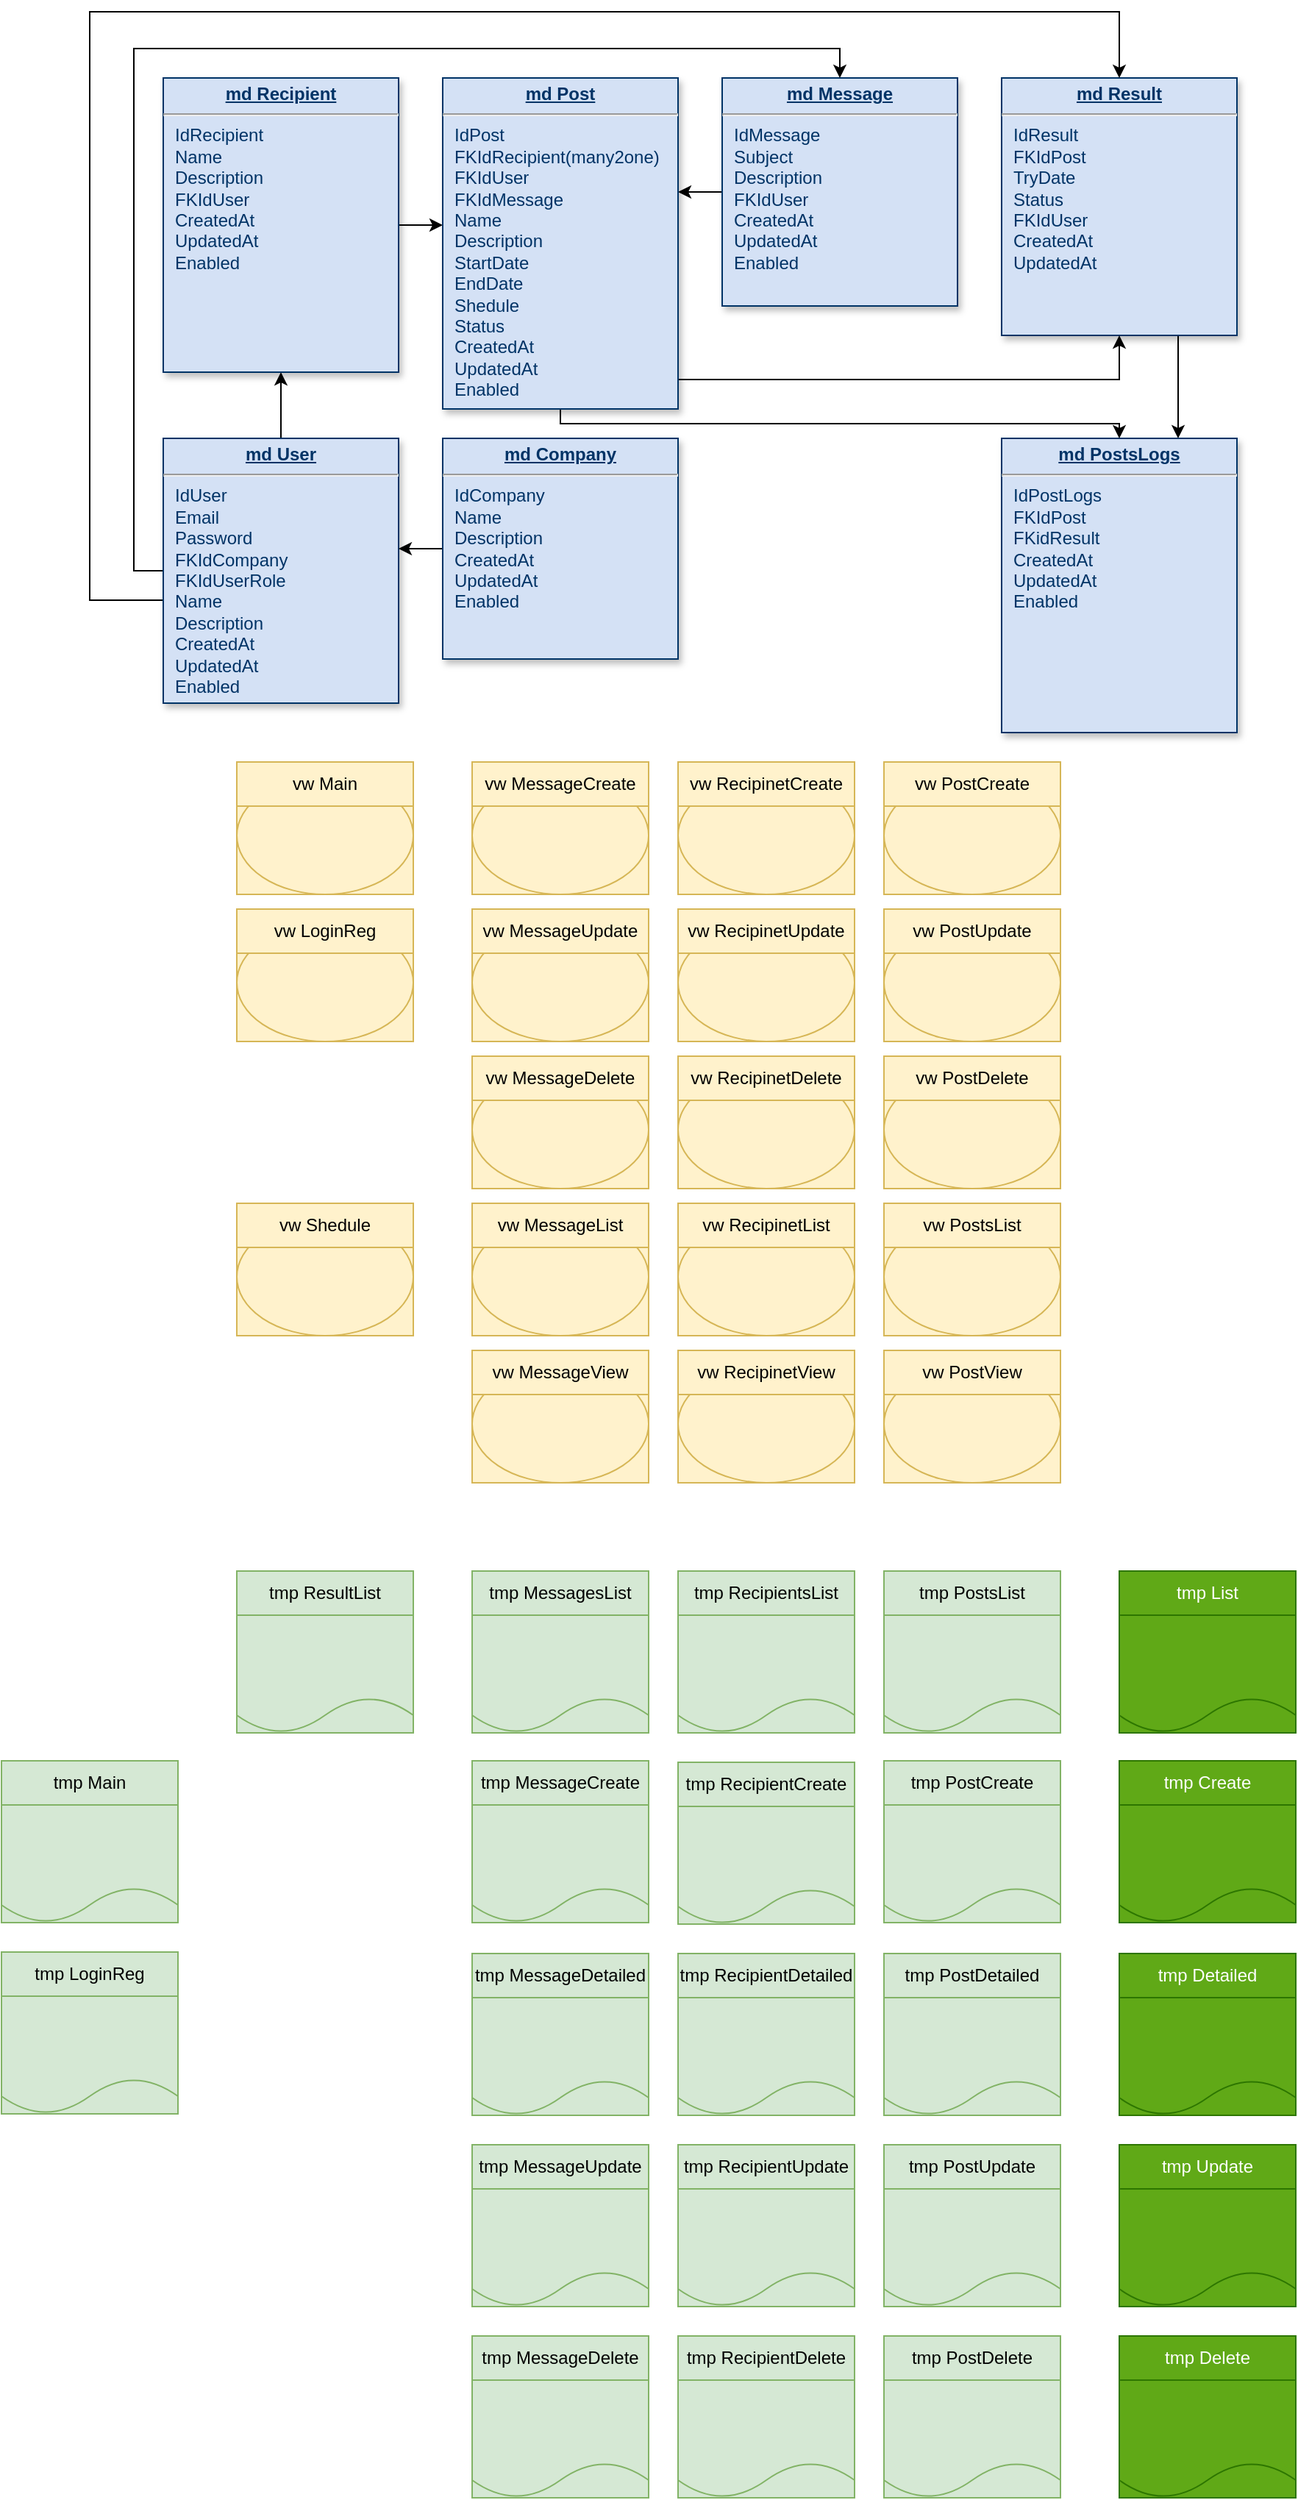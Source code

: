 <mxfile version="24.4.6" type="github">
  <diagram name="Page-1" id="efa7a0a1-bf9b-a30e-e6df-94a7791c09e9">
    <mxGraphModel dx="2260" dy="1925" grid="1" gridSize="10" guides="1" tooltips="1" connect="1" arrows="1" fold="1" page="1" pageScale="1" pageWidth="826" pageHeight="1169" background="none" math="0" shadow="0">
      <root>
        <mxCell id="0" />
        <mxCell id="1" parent="0" />
        <mxCell id="HwYOkK49VQV_nsyIVJac-37" value="" style="edgeStyle=orthogonalEdgeStyle;rounded=0;orthogonalLoop=1;jettySize=auto;html=1;" parent="1" source="20" target="HwYOkK49VQV_nsyIVJac-31" edge="1">
          <mxGeometry relative="1" as="geometry">
            <Array as="points">
              <mxPoint x="380" y="103" />
              <mxPoint x="380" y="103" />
            </Array>
          </mxGeometry>
        </mxCell>
        <mxCell id="20" value="&lt;p style=&quot;margin: 0px; margin-top: 4px; text-align: center; text-decoration: underline;&quot;&gt;&lt;strong&gt;md Message&lt;/strong&gt;&lt;/p&gt;&lt;hr&gt;&lt;p style=&quot;margin: 0px; margin-left: 8px;&quot;&gt;&lt;span style=&quot;background-color: initial;&quot;&gt;IdMessage&lt;/span&gt;&lt;/p&gt;&lt;p style=&quot;margin: 0px; margin-left: 8px;&quot;&gt;&lt;span style=&quot;background-color: initial;&quot;&gt;Subject&lt;/span&gt;&lt;br&gt;&lt;/p&gt;&lt;p style=&quot;margin: 0px; margin-left: 8px;&quot;&gt;Description&lt;/p&gt;&lt;p style=&quot;margin: 0px; margin-left: 8px;&quot;&gt;FKIdUser&lt;br&gt;&lt;/p&gt;&lt;p style=&quot;margin: 0px; margin-left: 8px;&quot;&gt;CreatedAt&lt;/p&gt;&lt;p style=&quot;margin: 0px; margin-left: 8px;&quot;&gt;UpdatedAt&lt;/p&gt;&lt;p style=&quot;margin: 0px; margin-left: 8px;&quot;&gt;Enabled&lt;/p&gt;" style="verticalAlign=top;align=left;overflow=fill;fontSize=12;fontFamily=Helvetica;html=1;strokeColor=#003366;shadow=1;fillColor=#D4E1F5;fontColor=#003366" parent="1" vertex="1">
          <mxGeometry x="400" y="25" width="160" height="155" as="geometry" />
        </mxCell>
        <mxCell id="HwYOkK49VQV_nsyIVJac-42" style="edgeStyle=orthogonalEdgeStyle;rounded=0;orthogonalLoop=1;jettySize=auto;html=1;entryX=0.75;entryY=0;entryDx=0;entryDy=0;" parent="1" source="21" target="tAbogdoDWOYnwLUMiY5Q-147" edge="1">
          <mxGeometry relative="1" as="geometry">
            <Array as="points">
              <mxPoint x="710" y="220" />
              <mxPoint x="710" y="220" />
            </Array>
          </mxGeometry>
        </mxCell>
        <mxCell id="21" value="&lt;p style=&quot;margin: 0px; margin-top: 4px; text-align: center; text-decoration: underline;&quot;&gt;&lt;strong&gt;md Result&lt;/strong&gt;&lt;/p&gt;&lt;hr&gt;&lt;p style=&quot;margin: 0px; margin-left: 8px;&quot;&gt;IdResult&lt;/p&gt;&lt;p style=&quot;margin: 0px; margin-left: 8px;&quot;&gt;FKIdPost&lt;/p&gt;&lt;p style=&quot;margin: 0px; margin-left: 8px;&quot;&gt;TryDate&lt;/p&gt;&lt;p style=&quot;margin: 0px; margin-left: 8px;&quot;&gt;&lt;span style=&quot;background-color: initial;&quot;&gt;Status&lt;/span&gt;&lt;/p&gt;&lt;p style=&quot;margin: 0px; margin-left: 8px;&quot;&gt;&lt;span style=&quot;background-color: initial;&quot;&gt;FKIdUser&lt;/span&gt;&lt;br&gt;&lt;/p&gt;&lt;p style=&quot;margin: 0px; margin-left: 8px;&quot;&gt;CreatedAt&lt;/p&gt;&lt;p style=&quot;margin: 0px; margin-left: 8px;&quot;&gt;UpdatedAt&lt;/p&gt;" style="verticalAlign=top;align=left;overflow=fill;fontSize=12;fontFamily=Helvetica;html=1;strokeColor=#003366;shadow=1;fillColor=#D4E1F5;fontColor=#003366" parent="1" vertex="1">
          <mxGeometry x="590" y="25" width="160" height="175" as="geometry" />
        </mxCell>
        <mxCell id="HwYOkK49VQV_nsyIVJac-35" value="" style="edgeStyle=orthogonalEdgeStyle;rounded=0;orthogonalLoop=1;jettySize=auto;html=1;" parent="1" source="24" target="29" edge="1">
          <mxGeometry relative="1" as="geometry" />
        </mxCell>
        <mxCell id="HwYOkK49VQV_nsyIVJac-43" style="edgeStyle=orthogonalEdgeStyle;rounded=0;orthogonalLoop=1;jettySize=auto;html=1;entryX=0.5;entryY=0;entryDx=0;entryDy=0;" parent="1" source="24" target="20" edge="1">
          <mxGeometry relative="1" as="geometry">
            <Array as="points">
              <mxPoint y="360" />
              <mxPoint y="5" />
              <mxPoint x="480" y="5" />
            </Array>
          </mxGeometry>
        </mxCell>
        <mxCell id="HwYOkK49VQV_nsyIVJac-44" style="edgeStyle=orthogonalEdgeStyle;rounded=0;orthogonalLoop=1;jettySize=auto;html=1;exitX=0;exitY=0.5;exitDx=0;exitDy=0;entryX=0.5;entryY=0;entryDx=0;entryDy=0;" parent="1" source="24" target="21" edge="1">
          <mxGeometry relative="1" as="geometry">
            <Array as="points">
              <mxPoint x="20" y="380" />
              <mxPoint x="-30" y="380" />
              <mxPoint x="-30" y="-20" />
              <mxPoint x="670" y="-20" />
            </Array>
          </mxGeometry>
        </mxCell>
        <mxCell id="24" value="&lt;p style=&quot;margin: 0px; margin-top: 4px; text-align: center; text-decoration: underline;&quot;&gt;&lt;strong&gt;md User&lt;/strong&gt;&lt;/p&gt;&lt;hr&gt;&lt;p style=&quot;margin: 0px; margin-left: 8px;&quot;&gt;IdUser&lt;/p&gt;&lt;p style=&quot;margin: 0px; margin-left: 8px;&quot;&gt;Email&lt;/p&gt;&lt;p style=&quot;margin: 0px; margin-left: 8px;&quot;&gt;&lt;span style=&quot;background-color: initial;&quot;&gt;Password&lt;/span&gt;&lt;br&gt;&lt;/p&gt;&lt;p style=&quot;margin: 0px; margin-left: 8px;&quot;&gt;FKIdCompany&lt;/p&gt;&lt;p style=&quot;margin: 0px; margin-left: 8px;&quot;&gt;FKIdUserRole&lt;/p&gt;&lt;p style=&quot;margin: 0px; margin-left: 8px;&quot;&gt;Name&lt;/p&gt;&lt;p style=&quot;margin: 0px; margin-left: 8px;&quot;&gt;Description&lt;/p&gt;&lt;p style=&quot;margin: 0px; margin-left: 8px;&quot;&gt;CreatedAt&lt;/p&gt;&lt;p style=&quot;margin: 0px; margin-left: 8px;&quot;&gt;UpdatedAt&lt;/p&gt;&lt;p style=&quot;margin: 0px; margin-left: 8px;&quot;&gt;Enabled&lt;/p&gt;" style="verticalAlign=top;align=left;overflow=fill;fontSize=12;fontFamily=Helvetica;html=1;strokeColor=#003366;shadow=1;fillColor=#D4E1F5;fontColor=#003366" parent="1" vertex="1">
          <mxGeometry x="20" y="270" width="160" height="180" as="geometry" />
        </mxCell>
        <mxCell id="HwYOkK49VQV_nsyIVJac-36" value="" style="edgeStyle=orthogonalEdgeStyle;rounded=0;orthogonalLoop=1;jettySize=auto;html=1;" parent="1" source="29" target="HwYOkK49VQV_nsyIVJac-31" edge="1">
          <mxGeometry relative="1" as="geometry">
            <Array as="points">
              <mxPoint x="210" y="125" />
              <mxPoint x="210" y="125" />
            </Array>
          </mxGeometry>
        </mxCell>
        <mxCell id="29" value="&lt;p style=&quot;margin: 0px; margin-top: 4px; text-align: center; text-decoration: underline;&quot;&gt;&lt;b&gt;md Recipient&lt;/b&gt;&lt;/p&gt;&lt;hr&gt;&lt;p style=&quot;margin: 0px; margin-left: 8px;&quot;&gt;IdRecipient&lt;/p&gt;&lt;p style=&quot;margin: 0px; margin-left: 8px;&quot;&gt;&lt;span style=&quot;background-color: initial;&quot;&gt;Name&lt;/span&gt;&lt;br&gt;&lt;/p&gt;&lt;p style=&quot;margin: 0px; margin-left: 8px;&quot;&gt;Description&lt;/p&gt;&lt;p style=&quot;margin: 0px; margin-left: 8px;&quot;&gt;FKIdUser&lt;span style=&quot;background-color: initial;&quot;&gt;&lt;br&gt;&lt;/span&gt;&lt;/p&gt;&lt;p style=&quot;margin: 0px; margin-left: 8px;&quot;&gt;&lt;span style=&quot;background-color: initial;&quot;&gt;CreatedAt&lt;/span&gt;&lt;br&gt;&lt;/p&gt;&lt;p style=&quot;margin: 0px; margin-left: 8px;&quot;&gt;UpdatedAt&lt;/p&gt;&lt;p style=&quot;margin: 0px; margin-left: 8px;&quot;&gt;Enabled&lt;br&gt;&lt;br&gt;&lt;/p&gt;" style="verticalAlign=top;align=left;overflow=fill;fontSize=12;fontFamily=Helvetica;html=1;strokeColor=#003366;shadow=1;fillColor=#D4E1F5;fontColor=#003366" parent="1" vertex="1">
          <mxGeometry x="20.0" y="25.0" width="160" height="200" as="geometry" />
        </mxCell>
        <mxCell id="tAbogdoDWOYnwLUMiY5Q-117" value="" style="group;fillColor=#d5e8d4;strokeColor=#82b366;" parent="1" vertex="1" connectable="0">
          <mxGeometry x="-90" y="1169" width="120" height="110" as="geometry" />
        </mxCell>
        <mxCell id="tAbogdoDWOYnwLUMiY5Q-115" value="" style="shape=document;whiteSpace=wrap;html=1;boundedLbl=1;fillColor=#d5e8d4;strokeColor=#82b366;" parent="tAbogdoDWOYnwLUMiY5Q-117" vertex="1">
          <mxGeometry y="30" width="120" height="80" as="geometry" />
        </mxCell>
        <mxCell id="tAbogdoDWOYnwLUMiY5Q-116" value="tmp Main" style="rounded=0;whiteSpace=wrap;html=1;fillColor=#d5e8d4;strokeColor=#82b366;" parent="tAbogdoDWOYnwLUMiY5Q-117" vertex="1">
          <mxGeometry width="120" height="30" as="geometry" />
        </mxCell>
        <mxCell id="tAbogdoDWOYnwLUMiY5Q-118" value="" style="group;fillColor=#d5e8d4;strokeColor=#82b366;" parent="1" vertex="1" connectable="0">
          <mxGeometry x="230" y="1169" width="120" height="110" as="geometry" />
        </mxCell>
        <mxCell id="tAbogdoDWOYnwLUMiY5Q-119" value="" style="shape=document;whiteSpace=wrap;html=1;boundedLbl=1;fillColor=#d5e8d4;strokeColor=#82b366;" parent="tAbogdoDWOYnwLUMiY5Q-118" vertex="1">
          <mxGeometry y="30" width="120" height="80" as="geometry" />
        </mxCell>
        <mxCell id="tAbogdoDWOYnwLUMiY5Q-120" value="tmp MessageCreate" style="rounded=0;whiteSpace=wrap;html=1;fillColor=#d5e8d4;strokeColor=#82b366;" parent="tAbogdoDWOYnwLUMiY5Q-118" vertex="1">
          <mxGeometry width="120" height="30" as="geometry" />
        </mxCell>
        <mxCell id="tAbogdoDWOYnwLUMiY5Q-121" value="" style="group;fillColor=#d5e8d4;strokeColor=#82b366;" parent="1" vertex="1" connectable="0">
          <mxGeometry x="370" y="1170" width="120" height="110" as="geometry" />
        </mxCell>
        <mxCell id="tAbogdoDWOYnwLUMiY5Q-122" value="" style="shape=document;whiteSpace=wrap;html=1;boundedLbl=1;fillColor=#d5e8d4;strokeColor=#82b366;" parent="tAbogdoDWOYnwLUMiY5Q-121" vertex="1">
          <mxGeometry y="30" width="120" height="80" as="geometry" />
        </mxCell>
        <mxCell id="tAbogdoDWOYnwLUMiY5Q-123" value="tmp RecipientCreate" style="rounded=0;whiteSpace=wrap;html=1;fillColor=#d5e8d4;strokeColor=#82b366;" parent="tAbogdoDWOYnwLUMiY5Q-121" vertex="1">
          <mxGeometry width="120" height="30" as="geometry" />
        </mxCell>
        <mxCell id="tAbogdoDWOYnwLUMiY5Q-124" value="" style="group;fillColor=#d5e8d4;strokeColor=#82b366;" parent="1" vertex="1" connectable="0">
          <mxGeometry x="510" y="1040" width="120" height="110" as="geometry" />
        </mxCell>
        <mxCell id="tAbogdoDWOYnwLUMiY5Q-125" value="" style="shape=document;whiteSpace=wrap;html=1;boundedLbl=1;fillColor=#d5e8d4;strokeColor=#82b366;" parent="tAbogdoDWOYnwLUMiY5Q-124" vertex="1">
          <mxGeometry y="30" width="120" height="80" as="geometry" />
        </mxCell>
        <mxCell id="tAbogdoDWOYnwLUMiY5Q-126" value="tmp PostsList" style="rounded=0;whiteSpace=wrap;html=1;fillColor=#d5e8d4;strokeColor=#82b366;" parent="tAbogdoDWOYnwLUMiY5Q-124" vertex="1">
          <mxGeometry width="120" height="30" as="geometry" />
        </mxCell>
        <mxCell id="tAbogdoDWOYnwLUMiY5Q-130" value="" style="group;fillColor=#fff2cc;strokeColor=#d6b656;" parent="1" vertex="1" connectable="0">
          <mxGeometry x="70" y="490" width="120" height="90" as="geometry" />
        </mxCell>
        <mxCell id="tAbogdoDWOYnwLUMiY5Q-140" value="" style="group;fillColor=#fff2cc;strokeColor=#d6b656;" parent="tAbogdoDWOYnwLUMiY5Q-130" vertex="1" connectable="0">
          <mxGeometry width="120" height="90" as="geometry" />
        </mxCell>
        <mxCell id="tAbogdoDWOYnwLUMiY5Q-128" value="" style="ellipse;whiteSpace=wrap;html=1;fillColor=#fff2cc;strokeColor=#d6b656;" parent="tAbogdoDWOYnwLUMiY5Q-140" vertex="1">
          <mxGeometry y="10" width="120" height="80" as="geometry" />
        </mxCell>
        <mxCell id="tAbogdoDWOYnwLUMiY5Q-129" value="vw Main" style="rounded=0;whiteSpace=wrap;html=1;fillColor=#fff2cc;strokeColor=#d6b656;" parent="tAbogdoDWOYnwLUMiY5Q-140" vertex="1">
          <mxGeometry width="120" height="30" as="geometry" />
        </mxCell>
        <mxCell id="tAbogdoDWOYnwLUMiY5Q-131" value="" style="group;fillColor=#fff2cc;strokeColor=#d6b656;" parent="1" vertex="1" connectable="0">
          <mxGeometry x="230" y="490" width="120" height="90" as="geometry" />
        </mxCell>
        <mxCell id="tAbogdoDWOYnwLUMiY5Q-132" value="" style="ellipse;whiteSpace=wrap;html=1;fillColor=#fff2cc;strokeColor=#d6b656;" parent="tAbogdoDWOYnwLUMiY5Q-131" vertex="1">
          <mxGeometry y="10" width="120" height="80" as="geometry" />
        </mxCell>
        <mxCell id="tAbogdoDWOYnwLUMiY5Q-133" value="vw MessageCreate" style="rounded=0;whiteSpace=wrap;html=1;fillColor=#fff2cc;strokeColor=#d6b656;" parent="tAbogdoDWOYnwLUMiY5Q-131" vertex="1">
          <mxGeometry width="120" height="30" as="geometry" />
        </mxCell>
        <mxCell id="tAbogdoDWOYnwLUMiY5Q-134" value="" style="group;fillColor=#fff2cc;strokeColor=#d6b656;" parent="1" vertex="1" connectable="0">
          <mxGeometry x="370" y="490" width="120" height="90" as="geometry" />
        </mxCell>
        <mxCell id="tAbogdoDWOYnwLUMiY5Q-135" value="" style="ellipse;whiteSpace=wrap;html=1;fillColor=#fff2cc;strokeColor=#d6b656;" parent="tAbogdoDWOYnwLUMiY5Q-134" vertex="1">
          <mxGeometry y="10" width="120" height="80" as="geometry" />
        </mxCell>
        <mxCell id="tAbogdoDWOYnwLUMiY5Q-136" value="vw RecipinetCreate" style="rounded=0;whiteSpace=wrap;html=1;fillColor=#fff2cc;strokeColor=#d6b656;" parent="tAbogdoDWOYnwLUMiY5Q-134" vertex="1">
          <mxGeometry width="120" height="30" as="geometry" />
        </mxCell>
        <mxCell id="tAbogdoDWOYnwLUMiY5Q-137" value="" style="group;fillColor=#fff2cc;strokeColor=#d6b656;" parent="1" vertex="1" connectable="0">
          <mxGeometry x="510" y="790" width="120" height="90" as="geometry" />
        </mxCell>
        <mxCell id="tAbogdoDWOYnwLUMiY5Q-138" value="" style="ellipse;whiteSpace=wrap;html=1;fillColor=#fff2cc;strokeColor=#d6b656;" parent="tAbogdoDWOYnwLUMiY5Q-137" vertex="1">
          <mxGeometry y="10" width="120" height="80" as="geometry" />
        </mxCell>
        <mxCell id="tAbogdoDWOYnwLUMiY5Q-139" value="vw PostsList" style="rounded=0;whiteSpace=wrap;html=1;fillColor=#fff2cc;strokeColor=#d6b656;" parent="tAbogdoDWOYnwLUMiY5Q-137" vertex="1">
          <mxGeometry width="120" height="30" as="geometry" />
        </mxCell>
        <mxCell id="tAbogdoDWOYnwLUMiY5Q-141" value="" style="group;fillColor=#fff2cc;strokeColor=#d6b656;" parent="1" vertex="1" connectable="0">
          <mxGeometry x="510" y="490" width="120" height="90" as="geometry" />
        </mxCell>
        <mxCell id="tAbogdoDWOYnwLUMiY5Q-142" value="" style="ellipse;whiteSpace=wrap;html=1;fillColor=#fff2cc;strokeColor=#d6b656;" parent="tAbogdoDWOYnwLUMiY5Q-141" vertex="1">
          <mxGeometry y="10" width="120" height="80" as="geometry" />
        </mxCell>
        <mxCell id="tAbogdoDWOYnwLUMiY5Q-143" value="vw PostCreate" style="rounded=0;whiteSpace=wrap;html=1;fillColor=#fff2cc;strokeColor=#d6b656;" parent="tAbogdoDWOYnwLUMiY5Q-141" vertex="1">
          <mxGeometry width="120" height="30" as="geometry" />
        </mxCell>
        <mxCell id="tAbogdoDWOYnwLUMiY5Q-144" value="" style="group;fillColor=#d5e8d4;strokeColor=#82b366;" parent="1" vertex="1" connectable="0">
          <mxGeometry x="510" y="1169" width="120" height="110" as="geometry" />
        </mxCell>
        <mxCell id="tAbogdoDWOYnwLUMiY5Q-145" value="" style="shape=document;whiteSpace=wrap;html=1;boundedLbl=1;fillColor=#d5e8d4;strokeColor=#82b366;" parent="tAbogdoDWOYnwLUMiY5Q-144" vertex="1">
          <mxGeometry y="30" width="120" height="80" as="geometry" />
        </mxCell>
        <mxCell id="tAbogdoDWOYnwLUMiY5Q-146" value="tmp PostCreate" style="rounded=0;whiteSpace=wrap;html=1;fillColor=#d5e8d4;strokeColor=#82b366;" parent="tAbogdoDWOYnwLUMiY5Q-144" vertex="1">
          <mxGeometry width="120" height="30" as="geometry" />
        </mxCell>
        <mxCell id="tAbogdoDWOYnwLUMiY5Q-147" value="&lt;p style=&quot;margin: 0px; margin-top: 4px; text-align: center; text-decoration: underline;&quot;&gt;&lt;b&gt;md PostsLogs&lt;/b&gt;&lt;/p&gt;&lt;hr&gt;&lt;p style=&quot;margin: 0px; margin-left: 8px;&quot;&gt;IdPostLogs&lt;/p&gt;&lt;p style=&quot;margin: 0px; margin-left: 8px;&quot;&gt;FKIdPost&lt;/p&gt;&lt;p style=&quot;margin: 0px; margin-left: 8px;&quot;&gt;FKidResult&lt;/p&gt;&lt;p style=&quot;margin: 0px; margin-left: 8px;&quot;&gt;&lt;span style=&quot;background-color: initial;&quot;&gt;CreatedAt&lt;/span&gt;&lt;br&gt;&lt;/p&gt;&lt;p style=&quot;margin: 0px; margin-left: 8px;&quot;&gt;UpdatedAt&lt;/p&gt;&lt;p style=&quot;margin: 0px; margin-left: 8px;&quot;&gt;Enabled&lt;br&gt;&lt;br&gt;&lt;/p&gt;" style="verticalAlign=top;align=left;overflow=fill;fontSize=12;fontFamily=Helvetica;html=1;strokeColor=#003366;shadow=1;fillColor=#D4E1F5;fontColor=#003366" parent="1" vertex="1">
          <mxGeometry x="590.0" y="270.0" width="160" height="200" as="geometry" />
        </mxCell>
        <mxCell id="tAbogdoDWOYnwLUMiY5Q-148" value="" style="group;fillColor=#d5e8d4;strokeColor=#82b366;" parent="1" vertex="1" connectable="0">
          <mxGeometry x="370" y="1040" width="120" height="110" as="geometry" />
        </mxCell>
        <mxCell id="tAbogdoDWOYnwLUMiY5Q-149" value="" style="shape=document;whiteSpace=wrap;html=1;boundedLbl=1;fillColor=#d5e8d4;strokeColor=#82b366;" parent="tAbogdoDWOYnwLUMiY5Q-148" vertex="1">
          <mxGeometry y="30" width="120" height="80" as="geometry" />
        </mxCell>
        <mxCell id="tAbogdoDWOYnwLUMiY5Q-150" value="tmp RecipientsList" style="rounded=0;whiteSpace=wrap;html=1;fillColor=#d5e8d4;strokeColor=#82b366;" parent="tAbogdoDWOYnwLUMiY5Q-148" vertex="1">
          <mxGeometry width="120" height="30" as="geometry" />
        </mxCell>
        <mxCell id="tAbogdoDWOYnwLUMiY5Q-151" value="" style="group;fillColor=#d5e8d4;strokeColor=#82b366;" parent="1" vertex="1" connectable="0">
          <mxGeometry x="370" y="1300" width="120" height="110" as="geometry" />
        </mxCell>
        <mxCell id="tAbogdoDWOYnwLUMiY5Q-152" value="" style="shape=document;whiteSpace=wrap;html=1;boundedLbl=1;fillColor=#d5e8d4;strokeColor=#82b366;" parent="tAbogdoDWOYnwLUMiY5Q-151" vertex="1">
          <mxGeometry y="30" width="120" height="80" as="geometry" />
        </mxCell>
        <mxCell id="tAbogdoDWOYnwLUMiY5Q-153" value="tmp RecipientDetailed" style="rounded=0;whiteSpace=wrap;html=1;fillColor=#d5e8d4;strokeColor=#82b366;" parent="tAbogdoDWOYnwLUMiY5Q-151" vertex="1">
          <mxGeometry width="120" height="30" as="geometry" />
        </mxCell>
        <mxCell id="tAbogdoDWOYnwLUMiY5Q-154" value="" style="group;fillColor=#d5e8d4;strokeColor=#82b366;" parent="1" vertex="1" connectable="0">
          <mxGeometry x="370" y="1430" width="120" height="110" as="geometry" />
        </mxCell>
        <mxCell id="tAbogdoDWOYnwLUMiY5Q-155" value="" style="shape=document;whiteSpace=wrap;html=1;boundedLbl=1;fillColor=#d5e8d4;strokeColor=#82b366;" parent="tAbogdoDWOYnwLUMiY5Q-154" vertex="1">
          <mxGeometry y="30" width="120" height="80" as="geometry" />
        </mxCell>
        <mxCell id="tAbogdoDWOYnwLUMiY5Q-156" value="tmp RecipientUpdate" style="rounded=0;whiteSpace=wrap;html=1;fillColor=#d5e8d4;strokeColor=#82b366;" parent="tAbogdoDWOYnwLUMiY5Q-154" vertex="1">
          <mxGeometry width="120" height="30" as="geometry" />
        </mxCell>
        <mxCell id="tAbogdoDWOYnwLUMiY5Q-157" value="" style="group;fillColor=#fff2cc;strokeColor=#d6b656;" parent="1" vertex="1" connectable="0">
          <mxGeometry x="370" y="590" width="120" height="90" as="geometry" />
        </mxCell>
        <mxCell id="tAbogdoDWOYnwLUMiY5Q-158" value="" style="ellipse;whiteSpace=wrap;html=1;fillColor=#fff2cc;strokeColor=#d6b656;" parent="tAbogdoDWOYnwLUMiY5Q-157" vertex="1">
          <mxGeometry y="10" width="120" height="80" as="geometry" />
        </mxCell>
        <mxCell id="tAbogdoDWOYnwLUMiY5Q-159" value="vw RecipinetUpdate" style="rounded=0;whiteSpace=wrap;html=1;fillColor=#fff2cc;strokeColor=#d6b656;" parent="tAbogdoDWOYnwLUMiY5Q-157" vertex="1">
          <mxGeometry width="120" height="30" as="geometry" />
        </mxCell>
        <mxCell id="tAbogdoDWOYnwLUMiY5Q-160" value="" style="group;fillColor=#fff2cc;strokeColor=#d6b656;" parent="1" vertex="1" connectable="0">
          <mxGeometry x="370" y="690" width="120" height="90" as="geometry" />
        </mxCell>
        <mxCell id="tAbogdoDWOYnwLUMiY5Q-161" value="" style="ellipse;whiteSpace=wrap;html=1;fillColor=#fff2cc;strokeColor=#d6b656;" parent="tAbogdoDWOYnwLUMiY5Q-160" vertex="1">
          <mxGeometry y="10" width="120" height="80" as="geometry" />
        </mxCell>
        <mxCell id="tAbogdoDWOYnwLUMiY5Q-162" value="vw RecipinetDelete" style="rounded=0;whiteSpace=wrap;html=1;fillColor=#fff2cc;strokeColor=#d6b656;" parent="tAbogdoDWOYnwLUMiY5Q-160" vertex="1">
          <mxGeometry width="120" height="30" as="geometry" />
        </mxCell>
        <mxCell id="tAbogdoDWOYnwLUMiY5Q-163" value="" style="group;fillColor=#fff2cc;strokeColor=#d6b656;" parent="1" vertex="1" connectable="0">
          <mxGeometry x="370" y="790" width="120" height="90" as="geometry" />
        </mxCell>
        <mxCell id="tAbogdoDWOYnwLUMiY5Q-164" value="" style="ellipse;whiteSpace=wrap;html=1;fillColor=#fff2cc;strokeColor=#d6b656;" parent="tAbogdoDWOYnwLUMiY5Q-163" vertex="1">
          <mxGeometry y="10" width="120" height="80" as="geometry" />
        </mxCell>
        <mxCell id="tAbogdoDWOYnwLUMiY5Q-165" value="vw RecipinetList" style="rounded=0;whiteSpace=wrap;html=1;fillColor=#fff2cc;strokeColor=#d6b656;" parent="tAbogdoDWOYnwLUMiY5Q-163" vertex="1">
          <mxGeometry width="120" height="30" as="geometry" />
        </mxCell>
        <mxCell id="tAbogdoDWOYnwLUMiY5Q-166" value="" style="group;fillColor=#fff2cc;strokeColor=#d6b656;" parent="1" vertex="1" connectable="0">
          <mxGeometry x="370" y="890" width="120" height="90" as="geometry" />
        </mxCell>
        <mxCell id="tAbogdoDWOYnwLUMiY5Q-167" value="" style="ellipse;whiteSpace=wrap;html=1;fillColor=#fff2cc;strokeColor=#d6b656;" parent="tAbogdoDWOYnwLUMiY5Q-166" vertex="1">
          <mxGeometry y="10" width="120" height="80" as="geometry" />
        </mxCell>
        <mxCell id="tAbogdoDWOYnwLUMiY5Q-168" value="vw RecipinetView" style="rounded=0;whiteSpace=wrap;html=1;fillColor=#fff2cc;strokeColor=#d6b656;" parent="tAbogdoDWOYnwLUMiY5Q-166" vertex="1">
          <mxGeometry width="120" height="30" as="geometry" />
        </mxCell>
        <mxCell id="tAbogdoDWOYnwLUMiY5Q-169" value="" style="group;fillColor=#fff2cc;strokeColor=#d6b656;" parent="1" vertex="1" connectable="0">
          <mxGeometry x="230" y="590" width="120" height="90" as="geometry" />
        </mxCell>
        <mxCell id="tAbogdoDWOYnwLUMiY5Q-170" value="" style="ellipse;whiteSpace=wrap;html=1;fillColor=#fff2cc;strokeColor=#d6b656;" parent="tAbogdoDWOYnwLUMiY5Q-169" vertex="1">
          <mxGeometry y="10" width="120" height="80" as="geometry" />
        </mxCell>
        <mxCell id="tAbogdoDWOYnwLUMiY5Q-171" value="vw MessageUpdate" style="rounded=0;whiteSpace=wrap;html=1;fillColor=#fff2cc;strokeColor=#d6b656;" parent="tAbogdoDWOYnwLUMiY5Q-169" vertex="1">
          <mxGeometry width="120" height="30" as="geometry" />
        </mxCell>
        <mxCell id="tAbogdoDWOYnwLUMiY5Q-172" value="" style="group;fillColor=#fff2cc;strokeColor=#d6b656;" parent="1" vertex="1" connectable="0">
          <mxGeometry x="230" y="690" width="120" height="90" as="geometry" />
        </mxCell>
        <mxCell id="tAbogdoDWOYnwLUMiY5Q-173" value="" style="ellipse;whiteSpace=wrap;html=1;fillColor=#fff2cc;strokeColor=#d6b656;" parent="tAbogdoDWOYnwLUMiY5Q-172" vertex="1">
          <mxGeometry y="10" width="120" height="80" as="geometry" />
        </mxCell>
        <mxCell id="tAbogdoDWOYnwLUMiY5Q-174" value="vw MessageDelete" style="rounded=0;whiteSpace=wrap;html=1;fillColor=#fff2cc;strokeColor=#d6b656;" parent="tAbogdoDWOYnwLUMiY5Q-172" vertex="1">
          <mxGeometry width="120" height="30" as="geometry" />
        </mxCell>
        <mxCell id="tAbogdoDWOYnwLUMiY5Q-175" value="" style="group;fillColor=#fff2cc;strokeColor=#d6b656;" parent="1" vertex="1" connectable="0">
          <mxGeometry x="230" y="790" width="120" height="90" as="geometry" />
        </mxCell>
        <mxCell id="tAbogdoDWOYnwLUMiY5Q-176" value="" style="ellipse;whiteSpace=wrap;html=1;fillColor=#fff2cc;strokeColor=#d6b656;" parent="tAbogdoDWOYnwLUMiY5Q-175" vertex="1">
          <mxGeometry y="10" width="120" height="80" as="geometry" />
        </mxCell>
        <mxCell id="tAbogdoDWOYnwLUMiY5Q-177" value="vw MessageList" style="rounded=0;whiteSpace=wrap;html=1;fillColor=#fff2cc;strokeColor=#d6b656;" parent="tAbogdoDWOYnwLUMiY5Q-175" vertex="1">
          <mxGeometry width="120" height="30" as="geometry" />
        </mxCell>
        <mxCell id="tAbogdoDWOYnwLUMiY5Q-178" value="" style="group;fillColor=#fff2cc;strokeColor=#d6b656;" parent="1" vertex="1" connectable="0">
          <mxGeometry x="230" y="890" width="120" height="90" as="geometry" />
        </mxCell>
        <mxCell id="tAbogdoDWOYnwLUMiY5Q-179" value="" style="ellipse;whiteSpace=wrap;html=1;fillColor=#fff2cc;strokeColor=#d6b656;" parent="tAbogdoDWOYnwLUMiY5Q-178" vertex="1">
          <mxGeometry y="10" width="120" height="80" as="geometry" />
        </mxCell>
        <mxCell id="tAbogdoDWOYnwLUMiY5Q-180" value="vw MessageView" style="rounded=0;whiteSpace=wrap;html=1;fillColor=#fff2cc;strokeColor=#d6b656;" parent="tAbogdoDWOYnwLUMiY5Q-178" vertex="1">
          <mxGeometry width="120" height="30" as="geometry" />
        </mxCell>
        <mxCell id="tAbogdoDWOYnwLUMiY5Q-182" value="" style="group;fillColor=#fff2cc;strokeColor=#d6b656;" parent="1" vertex="1" connectable="0">
          <mxGeometry x="510" y="690" width="120" height="90" as="geometry" />
        </mxCell>
        <mxCell id="tAbogdoDWOYnwLUMiY5Q-183" value="" style="ellipse;whiteSpace=wrap;html=1;fillColor=#fff2cc;strokeColor=#d6b656;" parent="tAbogdoDWOYnwLUMiY5Q-182" vertex="1">
          <mxGeometry y="10" width="120" height="80" as="geometry" />
        </mxCell>
        <mxCell id="tAbogdoDWOYnwLUMiY5Q-184" value="vw PostDelete" style="rounded=0;whiteSpace=wrap;html=1;fillColor=#fff2cc;strokeColor=#d6b656;" parent="tAbogdoDWOYnwLUMiY5Q-182" vertex="1">
          <mxGeometry width="120" height="30" as="geometry" />
        </mxCell>
        <mxCell id="tAbogdoDWOYnwLUMiY5Q-188" value="" style="group;fillColor=#fff2cc;strokeColor=#d6b656;" parent="1" vertex="1" connectable="0">
          <mxGeometry x="510" y="590" width="120" height="90" as="geometry" />
        </mxCell>
        <mxCell id="tAbogdoDWOYnwLUMiY5Q-189" value="" style="ellipse;whiteSpace=wrap;html=1;fillColor=#fff2cc;strokeColor=#d6b656;" parent="tAbogdoDWOYnwLUMiY5Q-188" vertex="1">
          <mxGeometry y="10" width="120" height="80" as="geometry" />
        </mxCell>
        <mxCell id="tAbogdoDWOYnwLUMiY5Q-190" value="vw PostUpdate" style="rounded=0;whiteSpace=wrap;html=1;fillColor=#fff2cc;strokeColor=#d6b656;" parent="tAbogdoDWOYnwLUMiY5Q-188" vertex="1">
          <mxGeometry width="120" height="30" as="geometry" />
        </mxCell>
        <mxCell id="tAbogdoDWOYnwLUMiY5Q-191" value="" style="group;fillColor=#fff2cc;strokeColor=#d6b656;" parent="1" vertex="1" connectable="0">
          <mxGeometry x="510" y="890" width="120" height="90" as="geometry" />
        </mxCell>
        <mxCell id="tAbogdoDWOYnwLUMiY5Q-192" value="" style="ellipse;whiteSpace=wrap;html=1;fillColor=#fff2cc;strokeColor=#d6b656;" parent="tAbogdoDWOYnwLUMiY5Q-191" vertex="1">
          <mxGeometry y="10" width="120" height="80" as="geometry" />
        </mxCell>
        <mxCell id="tAbogdoDWOYnwLUMiY5Q-193" value="vw PostView" style="rounded=0;whiteSpace=wrap;html=1;fillColor=#fff2cc;strokeColor=#d6b656;" parent="tAbogdoDWOYnwLUMiY5Q-191" vertex="1">
          <mxGeometry width="120" height="30" as="geometry" />
        </mxCell>
        <mxCell id="tAbogdoDWOYnwLUMiY5Q-194" value="" style="group;fillColor=#fff2cc;strokeColor=#d6b656;" parent="1" vertex="1" connectable="0">
          <mxGeometry x="70" y="590" width="120" height="90" as="geometry" />
        </mxCell>
        <mxCell id="tAbogdoDWOYnwLUMiY5Q-195" value="" style="group;fillColor=#fff2cc;strokeColor=#d6b656;" parent="tAbogdoDWOYnwLUMiY5Q-194" vertex="1" connectable="0">
          <mxGeometry width="120" height="90" as="geometry" />
        </mxCell>
        <mxCell id="tAbogdoDWOYnwLUMiY5Q-196" value="" style="ellipse;whiteSpace=wrap;html=1;fillColor=#fff2cc;strokeColor=#d6b656;" parent="tAbogdoDWOYnwLUMiY5Q-195" vertex="1">
          <mxGeometry y="10" width="120" height="80" as="geometry" />
        </mxCell>
        <mxCell id="tAbogdoDWOYnwLUMiY5Q-197" value="vw LoginReg" style="rounded=0;whiteSpace=wrap;html=1;fillColor=#fff2cc;strokeColor=#d6b656;" parent="tAbogdoDWOYnwLUMiY5Q-195" vertex="1">
          <mxGeometry width="120" height="30" as="geometry" />
        </mxCell>
        <mxCell id="tAbogdoDWOYnwLUMiY5Q-198" value="" style="group;fillColor=#d5e8d4;strokeColor=#82b366;" parent="1" vertex="1" connectable="0">
          <mxGeometry x="370" y="1560" width="120" height="110" as="geometry" />
        </mxCell>
        <mxCell id="tAbogdoDWOYnwLUMiY5Q-199" value="" style="shape=document;whiteSpace=wrap;html=1;boundedLbl=1;fillColor=#d5e8d4;strokeColor=#82b366;" parent="tAbogdoDWOYnwLUMiY5Q-198" vertex="1">
          <mxGeometry y="30" width="120" height="80" as="geometry" />
        </mxCell>
        <mxCell id="tAbogdoDWOYnwLUMiY5Q-200" value="tmp RecipientDelete" style="rounded=0;whiteSpace=wrap;html=1;fillColor=#d5e8d4;strokeColor=#82b366;" parent="tAbogdoDWOYnwLUMiY5Q-198" vertex="1">
          <mxGeometry width="120" height="30" as="geometry" />
        </mxCell>
        <mxCell id="tAbogdoDWOYnwLUMiY5Q-204" value="" style="group;fillColor=#d5e8d4;strokeColor=#82b366;" parent="1" vertex="1" connectable="0">
          <mxGeometry x="230" y="1040" width="120" height="110" as="geometry" />
        </mxCell>
        <mxCell id="tAbogdoDWOYnwLUMiY5Q-205" value="" style="shape=document;whiteSpace=wrap;html=1;boundedLbl=1;fillColor=#d5e8d4;strokeColor=#82b366;" parent="tAbogdoDWOYnwLUMiY5Q-204" vertex="1">
          <mxGeometry y="30" width="120" height="80" as="geometry" />
        </mxCell>
        <mxCell id="tAbogdoDWOYnwLUMiY5Q-206" value="tmp MessagesList" style="rounded=0;whiteSpace=wrap;html=1;fillColor=#d5e8d4;strokeColor=#82b366;" parent="tAbogdoDWOYnwLUMiY5Q-204" vertex="1">
          <mxGeometry width="120" height="30" as="geometry" />
        </mxCell>
        <mxCell id="tAbogdoDWOYnwLUMiY5Q-207" value="" style="group;fillColor=#d5e8d4;strokeColor=#82b366;" parent="1" vertex="1" connectable="0">
          <mxGeometry x="230" y="1300" width="120" height="110" as="geometry" />
        </mxCell>
        <mxCell id="tAbogdoDWOYnwLUMiY5Q-208" value="" style="shape=document;whiteSpace=wrap;html=1;boundedLbl=1;fillColor=#d5e8d4;strokeColor=#82b366;" parent="tAbogdoDWOYnwLUMiY5Q-207" vertex="1">
          <mxGeometry y="30" width="120" height="80" as="geometry" />
        </mxCell>
        <mxCell id="tAbogdoDWOYnwLUMiY5Q-209" value="tmp MessageDetailed" style="rounded=0;whiteSpace=wrap;html=1;fillColor=#d5e8d4;strokeColor=#82b366;" parent="tAbogdoDWOYnwLUMiY5Q-207" vertex="1">
          <mxGeometry width="120" height="30" as="geometry" />
        </mxCell>
        <mxCell id="tAbogdoDWOYnwLUMiY5Q-210" value="" style="group;fillColor=#d5e8d4;strokeColor=#82b366;" parent="1" vertex="1" connectable="0">
          <mxGeometry x="230" y="1430" width="120" height="110" as="geometry" />
        </mxCell>
        <mxCell id="tAbogdoDWOYnwLUMiY5Q-211" value="" style="shape=document;whiteSpace=wrap;html=1;boundedLbl=1;fillColor=#d5e8d4;strokeColor=#82b366;" parent="tAbogdoDWOYnwLUMiY5Q-210" vertex="1">
          <mxGeometry y="30" width="120" height="80" as="geometry" />
        </mxCell>
        <mxCell id="tAbogdoDWOYnwLUMiY5Q-212" value="tmp MessageUpdate" style="rounded=0;whiteSpace=wrap;html=1;fillColor=#d5e8d4;strokeColor=#82b366;" parent="tAbogdoDWOYnwLUMiY5Q-210" vertex="1">
          <mxGeometry width="120" height="30" as="geometry" />
        </mxCell>
        <mxCell id="tAbogdoDWOYnwLUMiY5Q-213" value="" style="group;fillColor=#d5e8d4;strokeColor=#82b366;" parent="1" vertex="1" connectable="0">
          <mxGeometry x="230" y="1560" width="120" height="110" as="geometry" />
        </mxCell>
        <mxCell id="tAbogdoDWOYnwLUMiY5Q-214" value="" style="shape=document;whiteSpace=wrap;html=1;boundedLbl=1;fillColor=#d5e8d4;strokeColor=#82b366;" parent="tAbogdoDWOYnwLUMiY5Q-213" vertex="1">
          <mxGeometry y="30" width="120" height="80" as="geometry" />
        </mxCell>
        <mxCell id="tAbogdoDWOYnwLUMiY5Q-215" value="tmp MessageDelete" style="rounded=0;whiteSpace=wrap;html=1;fillColor=#d5e8d4;strokeColor=#82b366;" parent="tAbogdoDWOYnwLUMiY5Q-213" vertex="1">
          <mxGeometry width="120" height="30" as="geometry" />
        </mxCell>
        <mxCell id="tAbogdoDWOYnwLUMiY5Q-216" value="" style="group;fillColor=#d5e8d4;strokeColor=#82b366;" parent="1" vertex="1" connectable="0">
          <mxGeometry x="510" y="1300" width="120" height="110" as="geometry" />
        </mxCell>
        <mxCell id="tAbogdoDWOYnwLUMiY5Q-217" value="" style="shape=document;whiteSpace=wrap;html=1;boundedLbl=1;fillColor=#d5e8d4;strokeColor=#82b366;" parent="tAbogdoDWOYnwLUMiY5Q-216" vertex="1">
          <mxGeometry y="30" width="120" height="80" as="geometry" />
        </mxCell>
        <mxCell id="tAbogdoDWOYnwLUMiY5Q-218" value="tmp PostDetailed" style="rounded=0;whiteSpace=wrap;html=1;fillColor=#d5e8d4;strokeColor=#82b366;" parent="tAbogdoDWOYnwLUMiY5Q-216" vertex="1">
          <mxGeometry width="120" height="30" as="geometry" />
        </mxCell>
        <mxCell id="tAbogdoDWOYnwLUMiY5Q-219" value="" style="group;fillColor=#d5e8d4;strokeColor=#82b366;" parent="1" vertex="1" connectable="0">
          <mxGeometry x="510" y="1430" width="120" height="110" as="geometry" />
        </mxCell>
        <mxCell id="tAbogdoDWOYnwLUMiY5Q-220" value="" style="shape=document;whiteSpace=wrap;html=1;boundedLbl=1;fillColor=#d5e8d4;strokeColor=#82b366;" parent="tAbogdoDWOYnwLUMiY5Q-219" vertex="1">
          <mxGeometry y="30" width="120" height="80" as="geometry" />
        </mxCell>
        <mxCell id="tAbogdoDWOYnwLUMiY5Q-221" value="tmp PostUpdate" style="rounded=0;whiteSpace=wrap;html=1;fillColor=#d5e8d4;strokeColor=#82b366;" parent="tAbogdoDWOYnwLUMiY5Q-219" vertex="1">
          <mxGeometry width="120" height="30" as="geometry" />
        </mxCell>
        <mxCell id="tAbogdoDWOYnwLUMiY5Q-222" value="" style="group;fillColor=#d5e8d4;strokeColor=#82b366;" parent="1" vertex="1" connectable="0">
          <mxGeometry x="510" y="1560" width="120" height="110" as="geometry" />
        </mxCell>
        <mxCell id="tAbogdoDWOYnwLUMiY5Q-223" value="" style="shape=document;whiteSpace=wrap;html=1;boundedLbl=1;fillColor=#d5e8d4;strokeColor=#82b366;" parent="tAbogdoDWOYnwLUMiY5Q-222" vertex="1">
          <mxGeometry y="30" width="120" height="80" as="geometry" />
        </mxCell>
        <mxCell id="tAbogdoDWOYnwLUMiY5Q-224" value="tmp PostDelete" style="rounded=0;whiteSpace=wrap;html=1;fillColor=#d5e8d4;strokeColor=#82b366;" parent="tAbogdoDWOYnwLUMiY5Q-222" vertex="1">
          <mxGeometry width="120" height="30" as="geometry" />
        </mxCell>
        <mxCell id="tAbogdoDWOYnwLUMiY5Q-225" value="" style="group;fillColor=#d5e8d4;strokeColor=#82b366;" parent="1" vertex="1" connectable="0">
          <mxGeometry x="-90" y="1299" width="120" height="110" as="geometry" />
        </mxCell>
        <mxCell id="tAbogdoDWOYnwLUMiY5Q-226" value="" style="shape=document;whiteSpace=wrap;html=1;boundedLbl=1;fillColor=#d5e8d4;strokeColor=#82b366;" parent="tAbogdoDWOYnwLUMiY5Q-225" vertex="1">
          <mxGeometry y="30" width="120" height="80" as="geometry" />
        </mxCell>
        <mxCell id="tAbogdoDWOYnwLUMiY5Q-227" value="tmp LoginReg" style="rounded=0;whiteSpace=wrap;html=1;fillColor=#d5e8d4;strokeColor=#82b366;" parent="tAbogdoDWOYnwLUMiY5Q-225" vertex="1">
          <mxGeometry width="120" height="30" as="geometry" />
        </mxCell>
        <mxCell id="tAbogdoDWOYnwLUMiY5Q-228" value="" style="group;fillColor=#60a917;strokeColor=#2D7600;fontColor=#ffffff;" parent="1" vertex="1" connectable="0">
          <mxGeometry x="670" y="1040" width="120" height="110" as="geometry" />
        </mxCell>
        <mxCell id="tAbogdoDWOYnwLUMiY5Q-229" value="" style="shape=document;whiteSpace=wrap;html=1;boundedLbl=1;fillColor=#60a917;strokeColor=#2D7600;fontColor=#ffffff;" parent="tAbogdoDWOYnwLUMiY5Q-228" vertex="1">
          <mxGeometry y="30" width="120" height="80" as="geometry" />
        </mxCell>
        <mxCell id="tAbogdoDWOYnwLUMiY5Q-230" value="tmp List" style="rounded=0;whiteSpace=wrap;html=1;fillColor=#60a917;strokeColor=#2D7600;fontColor=#ffffff;" parent="tAbogdoDWOYnwLUMiY5Q-228" vertex="1">
          <mxGeometry width="120" height="30" as="geometry" />
        </mxCell>
        <mxCell id="tAbogdoDWOYnwLUMiY5Q-231" value="" style="group;fillColor=#60a917;strokeColor=#2D7600;fontColor=#ffffff;" parent="1" vertex="1" connectable="0">
          <mxGeometry x="670" y="1169" width="120" height="110" as="geometry" />
        </mxCell>
        <mxCell id="tAbogdoDWOYnwLUMiY5Q-232" value="" style="shape=document;whiteSpace=wrap;html=1;boundedLbl=1;fillColor=#60a917;strokeColor=#2D7600;fontColor=#ffffff;" parent="tAbogdoDWOYnwLUMiY5Q-231" vertex="1">
          <mxGeometry y="30" width="120" height="80" as="geometry" />
        </mxCell>
        <mxCell id="tAbogdoDWOYnwLUMiY5Q-233" value="tmp Create" style="rounded=0;whiteSpace=wrap;html=1;fillColor=#60a917;strokeColor=#2D7600;fontColor=#ffffff;" parent="tAbogdoDWOYnwLUMiY5Q-231" vertex="1">
          <mxGeometry width="120" height="30" as="geometry" />
        </mxCell>
        <mxCell id="tAbogdoDWOYnwLUMiY5Q-234" value="" style="group;fillColor=#60a917;strokeColor=#2D7600;fontColor=#ffffff;" parent="1" vertex="1" connectable="0">
          <mxGeometry x="670" y="1300" width="120" height="110" as="geometry" />
        </mxCell>
        <mxCell id="tAbogdoDWOYnwLUMiY5Q-235" value="" style="shape=document;whiteSpace=wrap;html=1;boundedLbl=1;fillColor=#60a917;strokeColor=#2D7600;fontColor=#ffffff;" parent="tAbogdoDWOYnwLUMiY5Q-234" vertex="1">
          <mxGeometry y="30" width="120" height="80" as="geometry" />
        </mxCell>
        <mxCell id="tAbogdoDWOYnwLUMiY5Q-236" value="tmp Detailed" style="rounded=0;whiteSpace=wrap;html=1;fillColor=#60a917;strokeColor=#2D7600;fontColor=#ffffff;" parent="tAbogdoDWOYnwLUMiY5Q-234" vertex="1">
          <mxGeometry width="120" height="30" as="geometry" />
        </mxCell>
        <mxCell id="tAbogdoDWOYnwLUMiY5Q-237" value="" style="group;fillColor=#60a917;strokeColor=#2D7600;fontColor=#ffffff;" parent="1" vertex="1" connectable="0">
          <mxGeometry x="670" y="1430" width="120" height="110" as="geometry" />
        </mxCell>
        <mxCell id="tAbogdoDWOYnwLUMiY5Q-238" value="" style="shape=document;whiteSpace=wrap;html=1;boundedLbl=1;fillColor=#60a917;strokeColor=#2D7600;fontColor=#ffffff;" parent="tAbogdoDWOYnwLUMiY5Q-237" vertex="1">
          <mxGeometry y="30" width="120" height="80" as="geometry" />
        </mxCell>
        <mxCell id="tAbogdoDWOYnwLUMiY5Q-239" value="tmp Update" style="rounded=0;whiteSpace=wrap;html=1;fillColor=#60a917;strokeColor=#2D7600;fontColor=#ffffff;" parent="tAbogdoDWOYnwLUMiY5Q-237" vertex="1">
          <mxGeometry width="120" height="30" as="geometry" />
        </mxCell>
        <mxCell id="tAbogdoDWOYnwLUMiY5Q-240" value="" style="group;fillColor=#60a917;strokeColor=#2D7600;fontColor=#ffffff;" parent="1" vertex="1" connectable="0">
          <mxGeometry x="670" y="1560" width="120" height="110" as="geometry" />
        </mxCell>
        <mxCell id="tAbogdoDWOYnwLUMiY5Q-241" value="" style="shape=document;whiteSpace=wrap;html=1;boundedLbl=1;fillColor=#60a917;strokeColor=#2D7600;fontColor=#ffffff;" parent="tAbogdoDWOYnwLUMiY5Q-240" vertex="1">
          <mxGeometry y="30" width="120" height="80" as="geometry" />
        </mxCell>
        <mxCell id="tAbogdoDWOYnwLUMiY5Q-242" value="tmp Delete" style="rounded=0;whiteSpace=wrap;html=1;fillColor=#60a917;strokeColor=#2D7600;fontColor=#ffffff;" parent="tAbogdoDWOYnwLUMiY5Q-240" vertex="1">
          <mxGeometry width="120" height="30" as="geometry" />
        </mxCell>
        <mxCell id="tAbogdoDWOYnwLUMiY5Q-243" value="" style="group;fillColor=#fff2cc;strokeColor=#d6b656;" parent="1" vertex="1" connectable="0">
          <mxGeometry x="70" y="790" width="120" height="90" as="geometry" />
        </mxCell>
        <mxCell id="tAbogdoDWOYnwLUMiY5Q-244" value="" style="group;fillColor=#fff2cc;strokeColor=#d6b656;" parent="tAbogdoDWOYnwLUMiY5Q-243" vertex="1" connectable="0">
          <mxGeometry width="120" height="90" as="geometry" />
        </mxCell>
        <mxCell id="tAbogdoDWOYnwLUMiY5Q-245" value="" style="ellipse;whiteSpace=wrap;html=1;fillColor=#fff2cc;strokeColor=#d6b656;" parent="tAbogdoDWOYnwLUMiY5Q-244" vertex="1">
          <mxGeometry y="10" width="120" height="80" as="geometry" />
        </mxCell>
        <mxCell id="tAbogdoDWOYnwLUMiY5Q-246" value="vw Shedule" style="rounded=0;whiteSpace=wrap;html=1;fillColor=#fff2cc;strokeColor=#d6b656;" parent="tAbogdoDWOYnwLUMiY5Q-244" vertex="1">
          <mxGeometry width="120" height="30" as="geometry" />
        </mxCell>
        <mxCell id="HwYOkK49VQV_nsyIVJac-39" value="" style="edgeStyle=orthogonalEdgeStyle;rounded=0;orthogonalLoop=1;jettySize=auto;html=1;" parent="1" source="HwYOkK49VQV_nsyIVJac-31" target="21" edge="1">
          <mxGeometry relative="1" as="geometry">
            <Array as="points">
              <mxPoint x="670" y="230" />
            </Array>
          </mxGeometry>
        </mxCell>
        <mxCell id="HwYOkK49VQV_nsyIVJac-41" style="edgeStyle=orthogonalEdgeStyle;rounded=0;orthogonalLoop=1;jettySize=auto;html=1;entryX=0.5;entryY=0;entryDx=0;entryDy=0;" parent="1" source="HwYOkK49VQV_nsyIVJac-31" target="tAbogdoDWOYnwLUMiY5Q-147" edge="1">
          <mxGeometry relative="1" as="geometry">
            <Array as="points">
              <mxPoint x="290" y="260" />
              <mxPoint x="670" y="260" />
            </Array>
          </mxGeometry>
        </mxCell>
        <mxCell id="HwYOkK49VQV_nsyIVJac-31" value="&lt;p style=&quot;margin: 0px; margin-top: 4px; text-align: center; text-decoration: underline;&quot;&gt;&lt;strong&gt;md Post&lt;/strong&gt;&lt;/p&gt;&lt;hr&gt;&lt;p style=&quot;margin: 0px; margin-left: 8px;&quot;&gt;IdPost&lt;/p&gt;&lt;p style=&quot;margin: 0px; margin-left: 8px;&quot;&gt;FKIdRecipient(many2one)&lt;/p&gt;&lt;p style=&quot;margin: 0px; margin-left: 8px;&quot;&gt;FKIdUser&lt;/p&gt;&lt;p style=&quot;margin: 0px; margin-left: 8px;&quot;&gt;FKIdMessage&lt;br&gt;Name&lt;/p&gt;&lt;p style=&quot;margin: 0px; margin-left: 8px;&quot;&gt;Description&lt;/p&gt;&lt;p style=&quot;margin: 0px 0px 0px 8px;&quot;&gt;StartDate&lt;/p&gt;&lt;p style=&quot;margin: 0px 0px 0px 8px;&quot;&gt;EndDate&lt;/p&gt;&lt;p style=&quot;margin: 0px 0px 0px 8px;&quot;&gt;Shedule&lt;/p&gt;&lt;p style=&quot;margin: 0px 0px 0px 8px;&quot;&gt;Status&lt;/p&gt;&lt;p style=&quot;margin: 0px 0px 0px 8px;&quot;&gt;&lt;span style=&quot;background-color: initial;&quot;&gt;CreatedAt&lt;/span&gt;&lt;br&gt;&lt;/p&gt;&lt;p style=&quot;margin: 0px; margin-left: 8px;&quot;&gt;UpdatedAt&lt;/p&gt;&lt;p style=&quot;margin: 0px; margin-left: 8px;&quot;&gt;Enabled&lt;/p&gt;" style="verticalAlign=top;align=left;overflow=fill;fontSize=12;fontFamily=Helvetica;html=1;strokeColor=#003366;shadow=1;fillColor=#D4E1F5;fontColor=#003366" parent="1" vertex="1">
          <mxGeometry x="210" y="25" width="160" height="225" as="geometry" />
        </mxCell>
        <mxCell id="HwYOkK49VQV_nsyIVJac-38" value="" style="edgeStyle=orthogonalEdgeStyle;rounded=0;orthogonalLoop=1;jettySize=auto;html=1;" parent="1" source="HwYOkK49VQV_nsyIVJac-32" target="24" edge="1">
          <mxGeometry relative="1" as="geometry">
            <Array as="points">
              <mxPoint x="190" y="345" />
              <mxPoint x="190" y="345" />
            </Array>
          </mxGeometry>
        </mxCell>
        <mxCell id="HwYOkK49VQV_nsyIVJac-32" value="&lt;p style=&quot;margin: 0px; margin-top: 4px; text-align: center; text-decoration: underline;&quot;&gt;&lt;strong&gt;md Company&lt;/strong&gt;&lt;/p&gt;&lt;hr&gt;&lt;p style=&quot;margin: 0px; margin-left: 8px;&quot;&gt;IdCompany&lt;/p&gt;&lt;p style=&quot;margin: 0px; margin-left: 8px;&quot;&gt;&lt;span style=&quot;background-color: initial;&quot;&gt;Name&lt;/span&gt;&lt;br&gt;&lt;/p&gt;&lt;p style=&quot;margin: 0px; margin-left: 8px;&quot;&gt;Description&lt;/p&gt;&lt;p style=&quot;margin: 0px; margin-left: 8px;&quot;&gt;CreatedAt&lt;/p&gt;&lt;p style=&quot;margin: 0px; margin-left: 8px;&quot;&gt;UpdatedAt&lt;/p&gt;&lt;p style=&quot;margin: 0px; margin-left: 8px;&quot;&gt;Enabled&lt;/p&gt;" style="verticalAlign=top;align=left;overflow=fill;fontSize=12;fontFamily=Helvetica;html=1;strokeColor=#003366;shadow=1;fillColor=#D4E1F5;fontColor=#003366" parent="1" vertex="1">
          <mxGeometry x="210.0" y="270.0" width="160" height="150" as="geometry" />
        </mxCell>
        <mxCell id="nHaprwutrO5a2GqiEIDf-29" value="" style="group;fillColor=#d5e8d4;strokeColor=#82b366;" vertex="1" connectable="0" parent="1">
          <mxGeometry x="70" y="1040" width="120" height="110" as="geometry" />
        </mxCell>
        <mxCell id="nHaprwutrO5a2GqiEIDf-30" value="" style="shape=document;whiteSpace=wrap;html=1;boundedLbl=1;fillColor=#d5e8d4;strokeColor=#82b366;" vertex="1" parent="nHaprwutrO5a2GqiEIDf-29">
          <mxGeometry y="30" width="120" height="80" as="geometry" />
        </mxCell>
        <mxCell id="nHaprwutrO5a2GqiEIDf-31" value="tmp ResultList" style="rounded=0;whiteSpace=wrap;html=1;fillColor=#d5e8d4;strokeColor=#82b366;" vertex="1" parent="nHaprwutrO5a2GqiEIDf-29">
          <mxGeometry width="120" height="30" as="geometry" />
        </mxCell>
      </root>
    </mxGraphModel>
  </diagram>
</mxfile>
